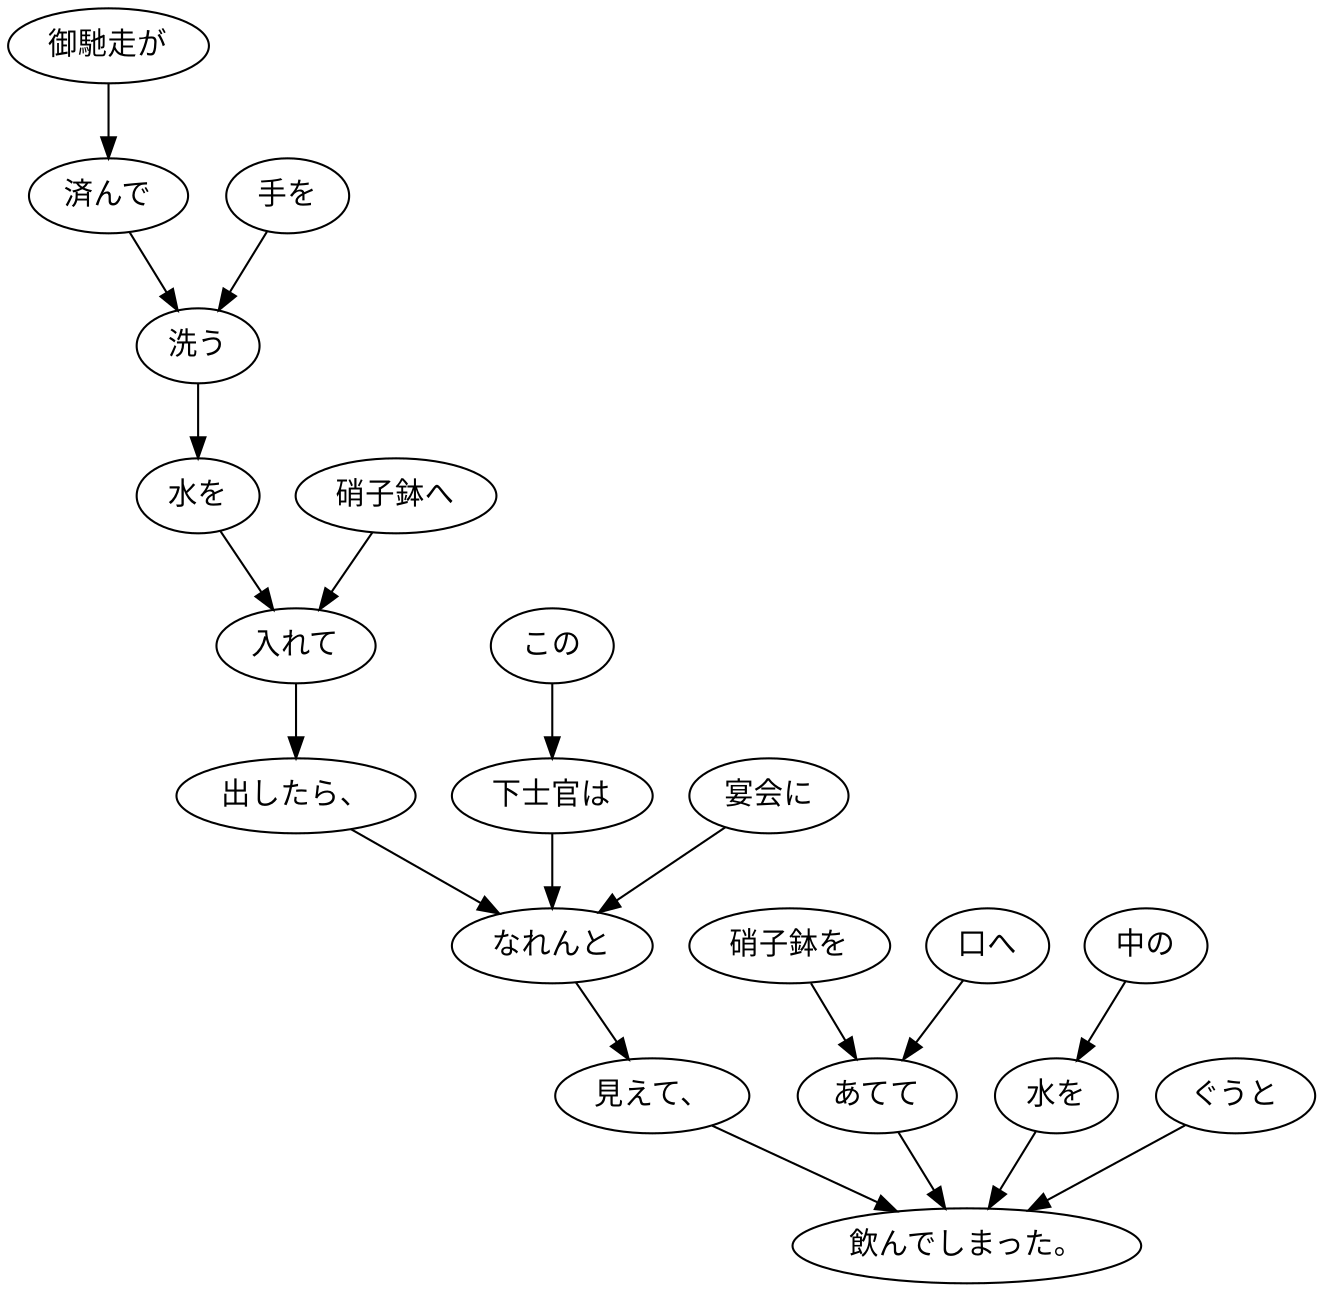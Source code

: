 digraph graph8530 {
	node0 [label="御馳走が"];
	node1 [label="済んで"];
	node2 [label="手を"];
	node3 [label="洗う"];
	node4 [label="水を"];
	node5 [label="硝子鉢へ"];
	node6 [label="入れて"];
	node7 [label="出したら、"];
	node8 [label="この"];
	node9 [label="下士官は"];
	node10 [label="宴会に"];
	node11 [label="なれんと"];
	node12 [label="見えて、"];
	node13 [label="硝子鉢を"];
	node14 [label="口へ"];
	node15 [label="あてて"];
	node16 [label="中の"];
	node17 [label="水を"];
	node18 [label="ぐうと"];
	node19 [label="飲んでしまった。"];
	node0 -> node1;
	node1 -> node3;
	node2 -> node3;
	node3 -> node4;
	node4 -> node6;
	node5 -> node6;
	node6 -> node7;
	node7 -> node11;
	node8 -> node9;
	node9 -> node11;
	node10 -> node11;
	node11 -> node12;
	node12 -> node19;
	node13 -> node15;
	node14 -> node15;
	node15 -> node19;
	node16 -> node17;
	node17 -> node19;
	node18 -> node19;
}
